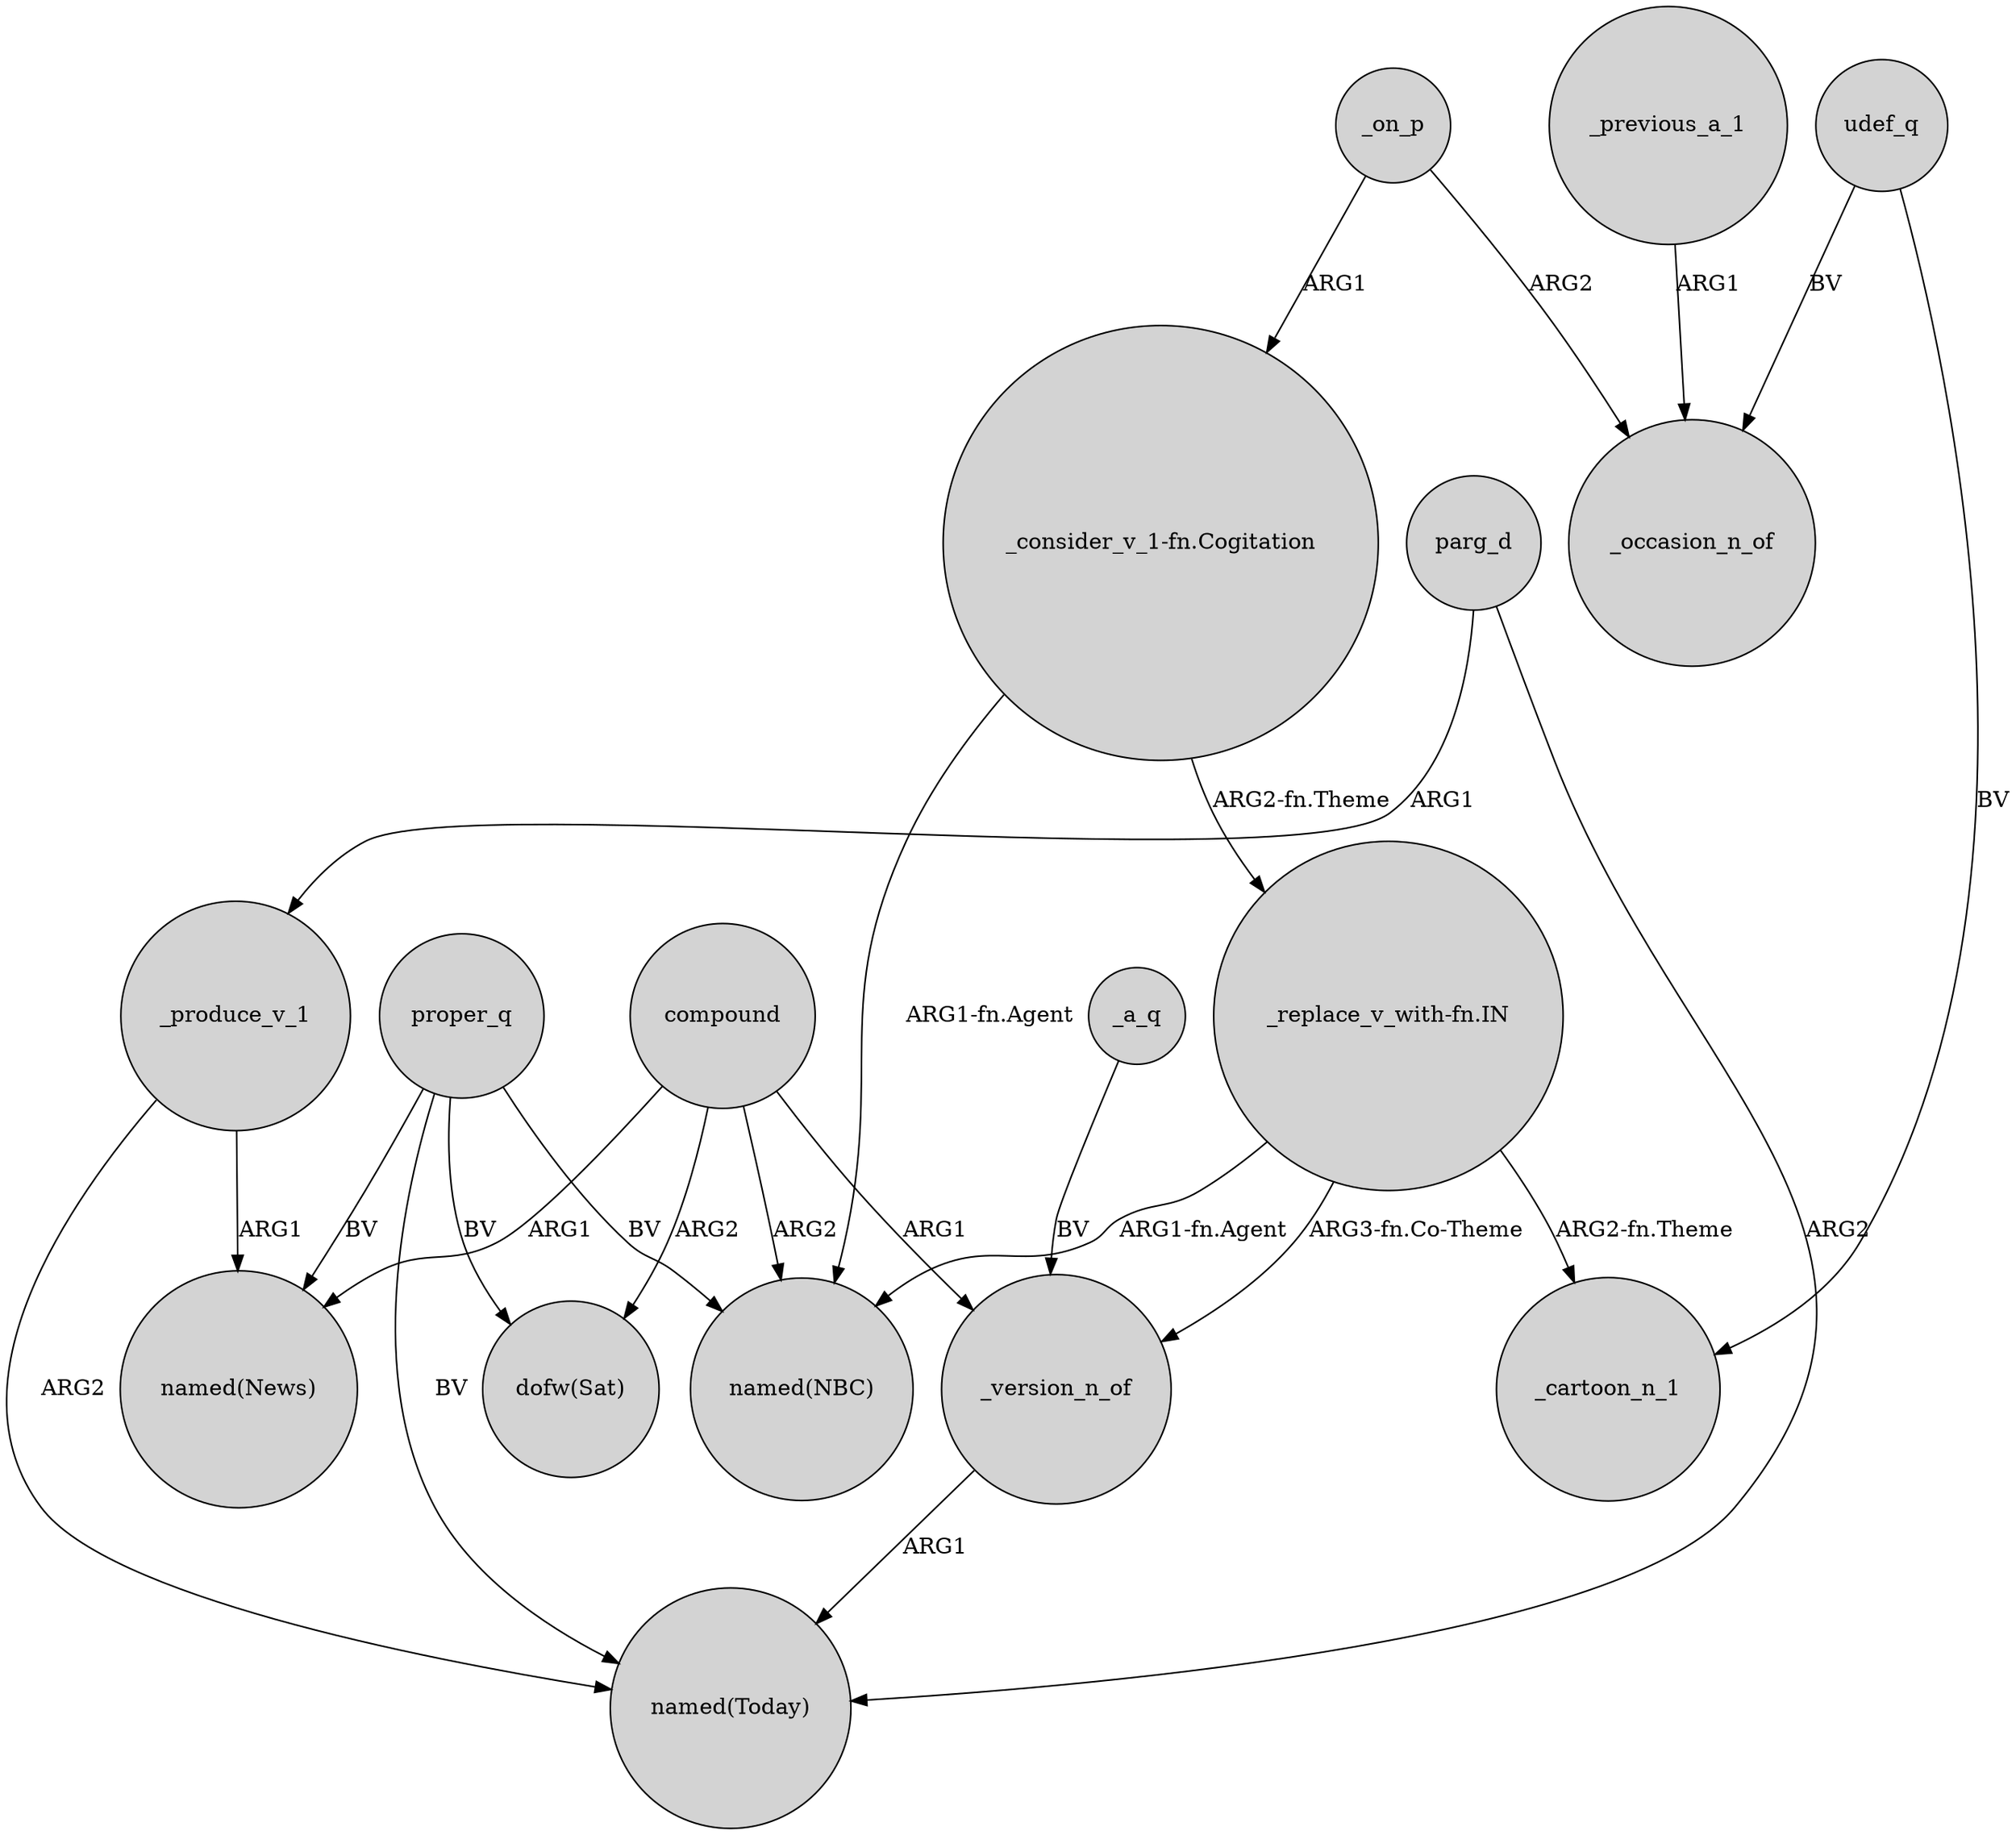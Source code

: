 digraph {
	node [shape=circle style=filled]
	compound -> "named(News)" [label=ARG1]
	udef_q -> _occasion_n_of [label=BV]
	_produce_v_1 -> "named(News)" [label=ARG1]
	proper_q -> "named(NBC)" [label=BV]
	_on_p -> _occasion_n_of [label=ARG2]
	"_replace_v_with-fn.IN" -> _version_n_of [label="ARG3-fn.Co-Theme"]
	compound -> "dofw(Sat)" [label=ARG2]
	proper_q -> "dofw(Sat)" [label=BV]
	_on_p -> "_consider_v_1-fn.Cogitation" [label=ARG1]
	parg_d -> "named(Today)" [label=ARG2]
	"_replace_v_with-fn.IN" -> "named(NBC)" [label="ARG1-fn.Agent"]
	compound -> _version_n_of [label=ARG1]
	parg_d -> _produce_v_1 [label=ARG1]
	proper_q -> "named(News)" [label=BV]
	udef_q -> _cartoon_n_1 [label=BV]
	_a_q -> _version_n_of [label=BV]
	"_consider_v_1-fn.Cogitation" -> "_replace_v_with-fn.IN" [label="ARG2-fn.Theme"]
	compound -> "named(NBC)" [label=ARG2]
	_produce_v_1 -> "named(Today)" [label=ARG2]
	"_replace_v_with-fn.IN" -> _cartoon_n_1 [label="ARG2-fn.Theme"]
	_version_n_of -> "named(Today)" [label=ARG1]
	_previous_a_1 -> _occasion_n_of [label=ARG1]
	proper_q -> "named(Today)" [label=BV]
	"_consider_v_1-fn.Cogitation" -> "named(NBC)" [label="ARG1-fn.Agent"]
}
